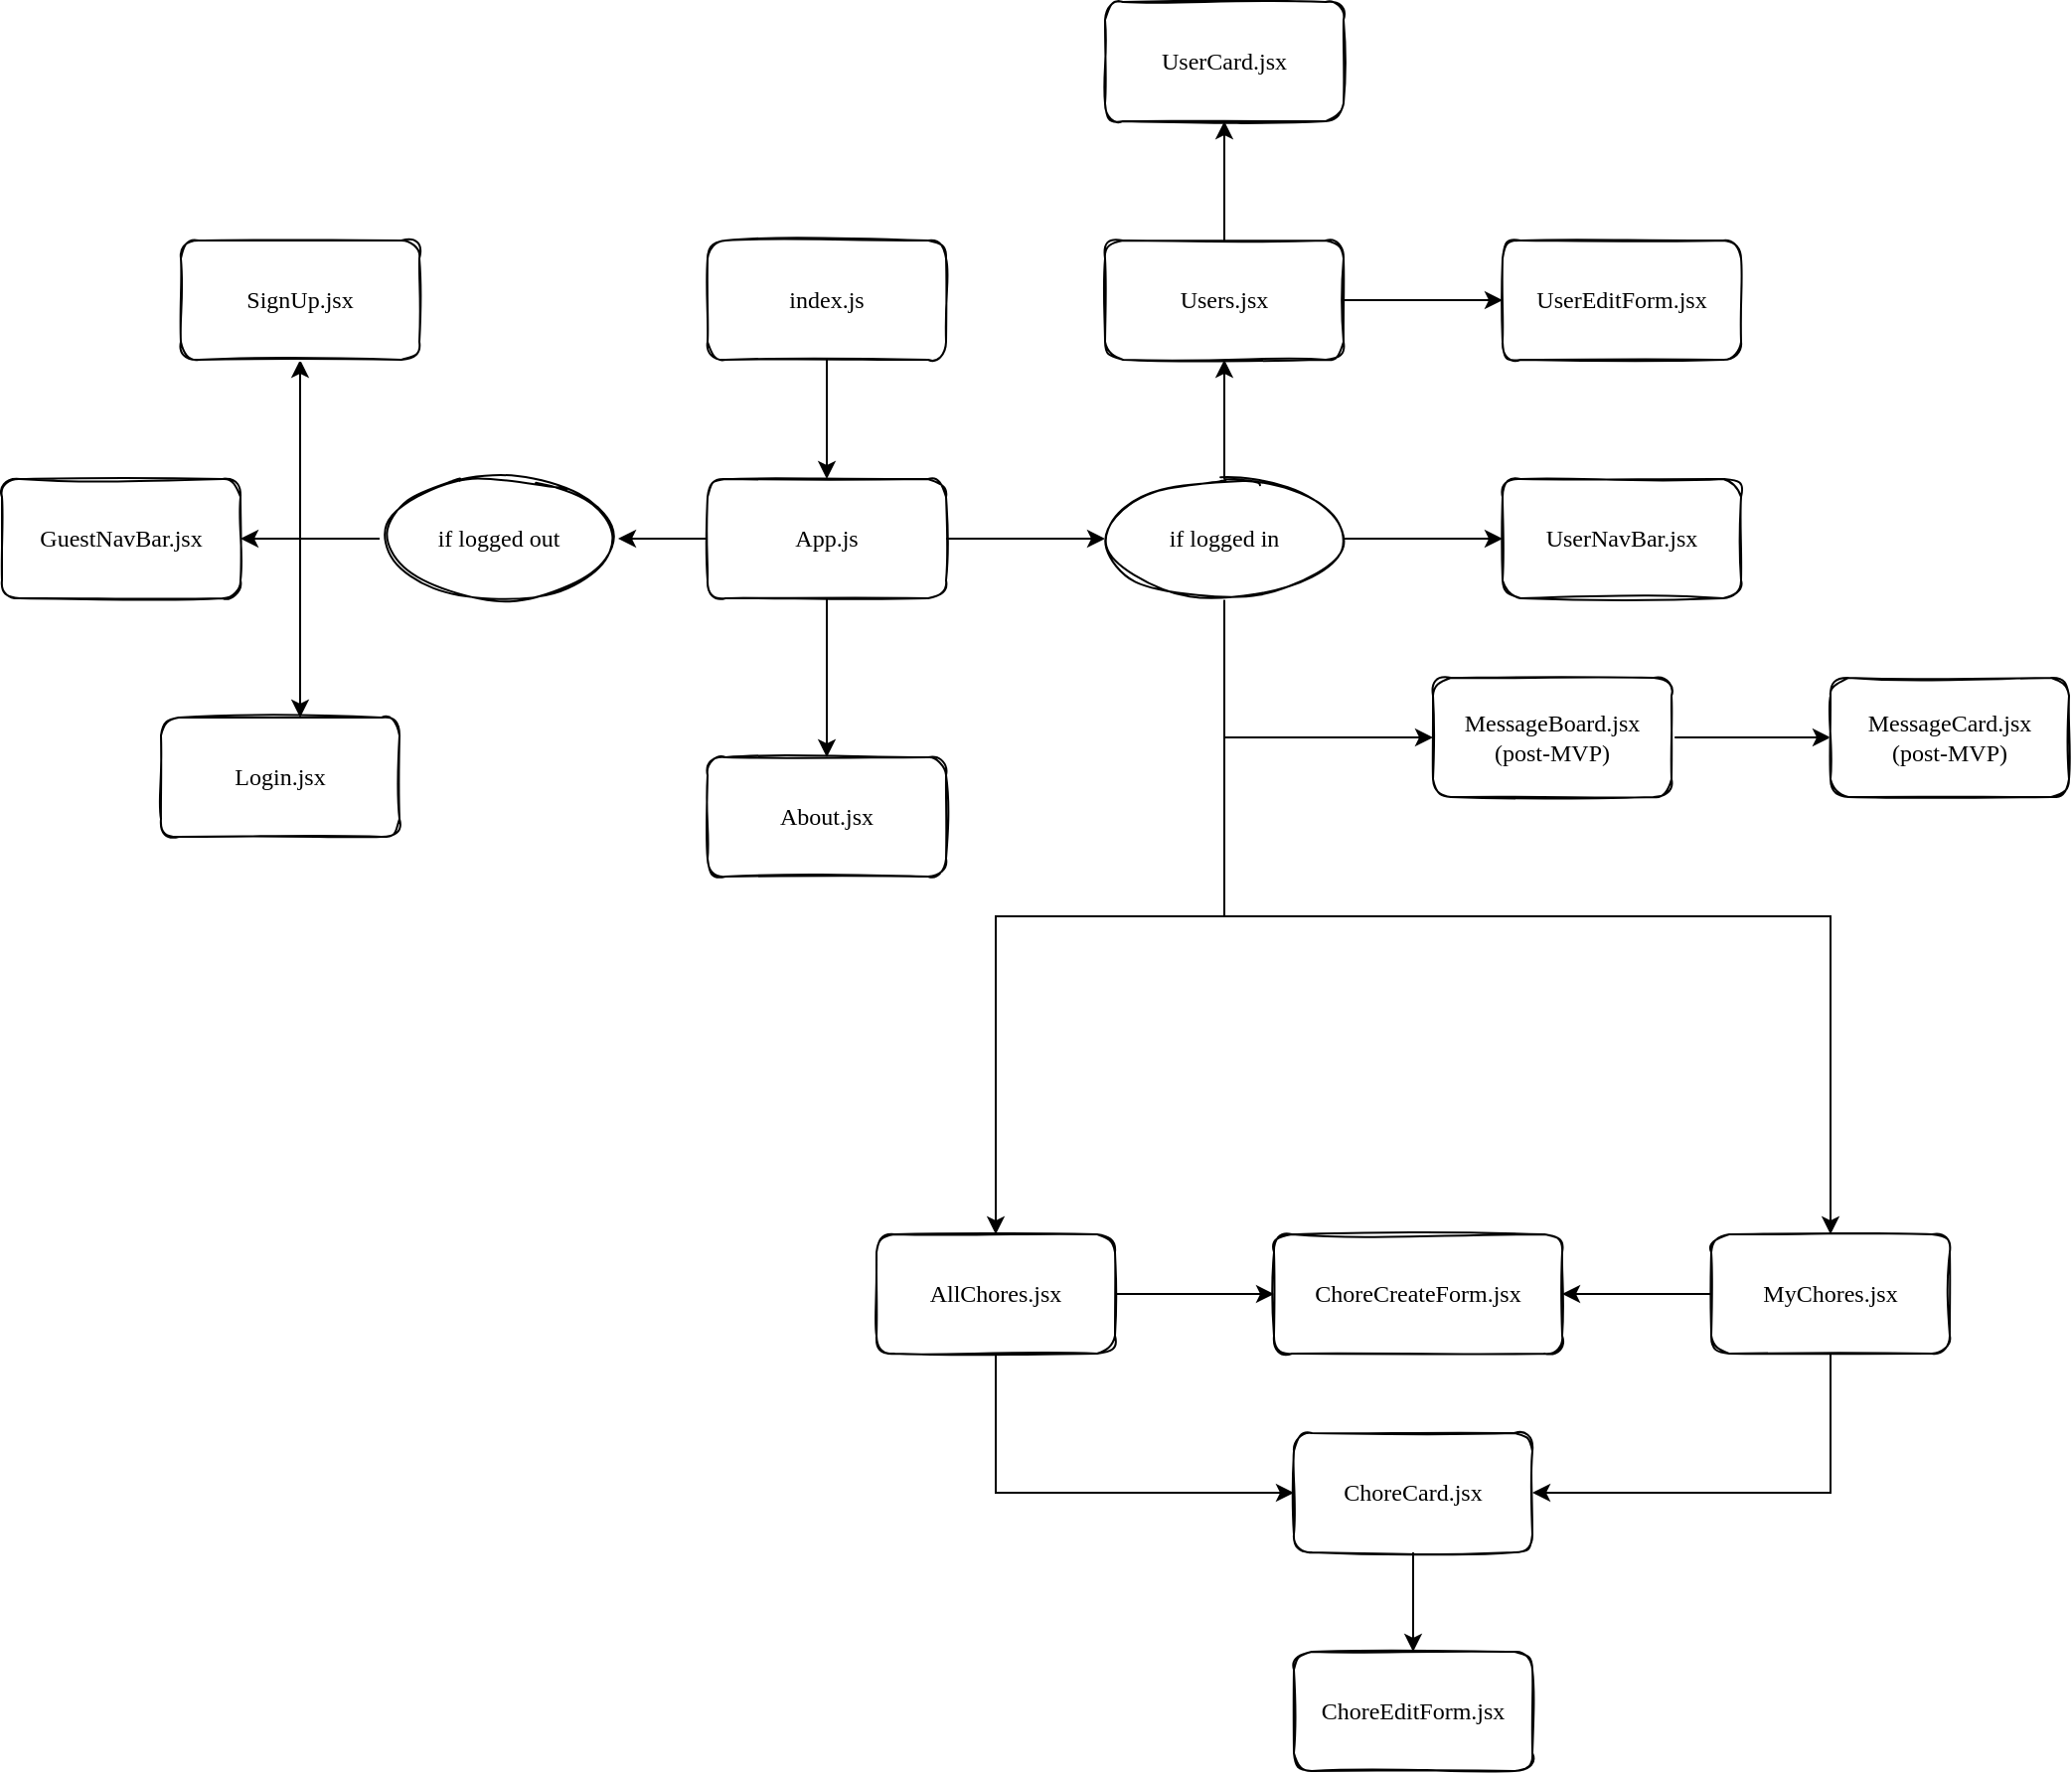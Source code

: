 <mxfile version="16.4.7" type="device"><diagram id="cOIYiqj9oKA15FfcFj9o" name="Page-1"><mxGraphModel dx="2478" dy="909" grid="1" gridSize="10" guides="1" tooltips="1" connect="1" arrows="1" fold="1" page="1" pageScale="1" pageWidth="850" pageHeight="1100" math="0" shadow="0"><root><mxCell id="0"/><mxCell id="1" parent="0"/><mxCell id="Kqs7fXENg0E2DFKlGv2c-4" value="" style="edgeStyle=orthogonalEdgeStyle;rounded=0;orthogonalLoop=1;jettySize=auto;html=1;fontFamily=Comic Sans MS;" parent="1" source="0wpUiW0XcI1kVTgKBtFP-8" target="Kqs7fXENg0E2DFKlGv2c-3" edge="1"><mxGeometry relative="1" as="geometry"><Array as="points"><mxPoint x="-690" y="280"/><mxPoint x="-690" y="420"/><mxPoint x="-650" y="420"/></Array></mxGeometry></mxCell><mxCell id="0wpUiW0XcI1kVTgKBtFP-6" value="" style="edgeStyle=orthogonalEdgeStyle;rounded=0;orthogonalLoop=1;jettySize=auto;html=1;exitX=0;exitY=0.5;exitDx=0;exitDy=0;" edge="1" parent="1" source="0wpUiW0XcI1kVTgKBtFP-8" target="0wpUiW0XcI1kVTgKBtFP-5"><mxGeometry relative="1" as="geometry"><Array as="points"/></mxGeometry></mxCell><mxCell id="0wpUiW0XcI1kVTgKBtFP-9" value="" style="edgeStyle=orthogonalEdgeStyle;rounded=0;orthogonalLoop=1;jettySize=auto;html=1;" edge="1" parent="1" source="Kqs7fXENg0E2DFKlGv2c-1" target="0wpUiW0XcI1kVTgKBtFP-8"><mxGeometry relative="1" as="geometry"/></mxCell><mxCell id="0wpUiW0XcI1kVTgKBtFP-11" value="" style="edgeStyle=orthogonalEdgeStyle;rounded=0;orthogonalLoop=1;jettySize=auto;html=1;fontFamily=Comic Sans MS;" edge="1" parent="1" source="Kqs7fXENg0E2DFKlGv2c-1" target="0wpUiW0XcI1kVTgKBtFP-10"><mxGeometry relative="1" as="geometry"/></mxCell><mxCell id="0wpUiW0XcI1kVTgKBtFP-13" value="" style="edgeStyle=orthogonalEdgeStyle;rounded=0;orthogonalLoop=1;jettySize=auto;html=1;fontFamily=Comic Sans MS;" edge="1" parent="1" source="Kqs7fXENg0E2DFKlGv2c-1" target="0wpUiW0XcI1kVTgKBtFP-12"><mxGeometry relative="1" as="geometry"/></mxCell><mxCell id="Kqs7fXENg0E2DFKlGv2c-1" value="App.js" style="rounded=1;whiteSpace=wrap;html=1;sketch=1;fontFamily=Comic Sans MS;" parent="1" vertex="1"><mxGeometry x="-485" y="250" width="120" height="60" as="geometry"/></mxCell><mxCell id="Kqs7fXENg0E2DFKlGv2c-3" value="Login.jsx" style="rounded=1;whiteSpace=wrap;html=1;sketch=1;fontFamily=Comic Sans MS;" parent="1" vertex="1"><mxGeometry x="-760" y="370" width="120" height="60" as="geometry"/></mxCell><mxCell id="0wpUiW0XcI1kVTgKBtFP-4" value="" style="edgeStyle=orthogonalEdgeStyle;rounded=0;orthogonalLoop=1;jettySize=auto;html=1;" edge="1" parent="1" source="0wpUiW0XcI1kVTgKBtFP-3" target="Kqs7fXENg0E2DFKlGv2c-1"><mxGeometry relative="1" as="geometry"/></mxCell><mxCell id="0wpUiW0XcI1kVTgKBtFP-3" value="index.js" style="rounded=1;whiteSpace=wrap;html=1;sketch=1;glass=0;shadow=0;fontFamily=Comic Sans MS;" vertex="1" parent="1"><mxGeometry x="-485" y="130" width="120" height="60" as="geometry"/></mxCell><mxCell id="0wpUiW0XcI1kVTgKBtFP-5" value="SignUp.jsx" style="rounded=1;whiteSpace=wrap;html=1;sketch=1;fontFamily=Comic Sans MS;" vertex="1" parent="1"><mxGeometry x="-750" y="130" width="120" height="60" as="geometry"/></mxCell><mxCell id="0wpUiW0XcI1kVTgKBtFP-19" value="" style="edgeStyle=orthogonalEdgeStyle;rounded=0;orthogonalLoop=1;jettySize=auto;html=1;fontFamily=Comic Sans MS;" edge="1" parent="1" source="0wpUiW0XcI1kVTgKBtFP-8" target="0wpUiW0XcI1kVTgKBtFP-18"><mxGeometry relative="1" as="geometry"/></mxCell><mxCell id="0wpUiW0XcI1kVTgKBtFP-8" value="if logged out" style="ellipse;whiteSpace=wrap;html=1;fontFamily=Comic Sans MS;rounded=1;sketch=1;" vertex="1" parent="1"><mxGeometry x="-650" y="250" width="120" height="60" as="geometry"/></mxCell><mxCell id="0wpUiW0XcI1kVTgKBtFP-10" value="About.jsx" style="rounded=1;whiteSpace=wrap;html=1;sketch=1;fontFamily=Comic Sans MS;" vertex="1" parent="1"><mxGeometry x="-485" y="390" width="120" height="60" as="geometry"/></mxCell><mxCell id="0wpUiW0XcI1kVTgKBtFP-15" value="" style="edgeStyle=orthogonalEdgeStyle;rounded=0;orthogonalLoop=1;jettySize=auto;html=1;fontFamily=Comic Sans MS;" edge="1" parent="1" source="0wpUiW0XcI1kVTgKBtFP-12" target="0wpUiW0XcI1kVTgKBtFP-14"><mxGeometry relative="1" as="geometry"/></mxCell><mxCell id="0wpUiW0XcI1kVTgKBtFP-21" value="" style="edgeStyle=orthogonalEdgeStyle;rounded=0;orthogonalLoop=1;jettySize=auto;html=1;fontFamily=Comic Sans MS;" edge="1" parent="1" source="0wpUiW0XcI1kVTgKBtFP-12" target="0wpUiW0XcI1kVTgKBtFP-20"><mxGeometry relative="1" as="geometry"/></mxCell><mxCell id="0wpUiW0XcI1kVTgKBtFP-23" value="" style="edgeStyle=orthogonalEdgeStyle;rounded=0;orthogonalLoop=1;jettySize=auto;html=1;fontFamily=Comic Sans MS;" edge="1" parent="1" source="0wpUiW0XcI1kVTgKBtFP-12" target="0wpUiW0XcI1kVTgKBtFP-22"><mxGeometry relative="1" as="geometry"/></mxCell><mxCell id="0wpUiW0XcI1kVTgKBtFP-33" value="" style="edgeStyle=orthogonalEdgeStyle;rounded=0;orthogonalLoop=1;jettySize=auto;html=1;fontFamily=Comic Sans MS;" edge="1" parent="1" source="0wpUiW0XcI1kVTgKBtFP-12" target="0wpUiW0XcI1kVTgKBtFP-32"><mxGeometry relative="1" as="geometry"><Array as="points"><mxPoint x="-225" y="380"/></Array></mxGeometry></mxCell><mxCell id="0wpUiW0XcI1kVTgKBtFP-37" value="" style="edgeStyle=orthogonalEdgeStyle;rounded=0;orthogonalLoop=1;jettySize=auto;html=1;fontFamily=Comic Sans MS;" edge="1" parent="1" source="0wpUiW0XcI1kVTgKBtFP-12" target="0wpUiW0XcI1kVTgKBtFP-36"><mxGeometry relative="1" as="geometry"><Array as="points"><mxPoint x="-225" y="470"/><mxPoint x="80" y="470"/></Array></mxGeometry></mxCell><mxCell id="0wpUiW0XcI1kVTgKBtFP-12" value="if logged in" style="ellipse;whiteSpace=wrap;html=1;fontFamily=Comic Sans MS;rounded=1;sketch=1;" vertex="1" parent="1"><mxGeometry x="-285" y="250" width="120" height="60" as="geometry"/></mxCell><mxCell id="0wpUiW0XcI1kVTgKBtFP-17" value="" style="edgeStyle=orthogonalEdgeStyle;rounded=0;orthogonalLoop=1;jettySize=auto;html=1;fontFamily=Comic Sans MS;" edge="1" parent="1" source="0wpUiW0XcI1kVTgKBtFP-14" target="0wpUiW0XcI1kVTgKBtFP-16"><mxGeometry relative="1" as="geometry"><Array as="points"><mxPoint x="-340" y="760"/></Array></mxGeometry></mxCell><mxCell id="0wpUiW0XcI1kVTgKBtFP-29" value="" style="edgeStyle=orthogonalEdgeStyle;rounded=0;orthogonalLoop=1;jettySize=auto;html=1;fontFamily=Comic Sans MS;" edge="1" parent="1" source="0wpUiW0XcI1kVTgKBtFP-14" target="0wpUiW0XcI1kVTgKBtFP-28"><mxGeometry relative="1" as="geometry"/></mxCell><mxCell id="0wpUiW0XcI1kVTgKBtFP-14" value="AllChores.jsx" style="whiteSpace=wrap;html=1;fontFamily=Comic Sans MS;rounded=1;sketch=1;" vertex="1" parent="1"><mxGeometry x="-400" y="630" width="120" height="60" as="geometry"/></mxCell><mxCell id="0wpUiW0XcI1kVTgKBtFP-31" value="" style="edgeStyle=orthogonalEdgeStyle;rounded=0;orthogonalLoop=1;jettySize=auto;html=1;fontFamily=Comic Sans MS;" edge="1" parent="1" source="0wpUiW0XcI1kVTgKBtFP-16" target="0wpUiW0XcI1kVTgKBtFP-30"><mxGeometry relative="1" as="geometry"/></mxCell><mxCell id="0wpUiW0XcI1kVTgKBtFP-16" value="ChoreCard.jsx" style="whiteSpace=wrap;html=1;fontFamily=Comic Sans MS;rounded=1;sketch=1;" vertex="1" parent="1"><mxGeometry x="-190" y="730" width="120" height="60" as="geometry"/></mxCell><mxCell id="0wpUiW0XcI1kVTgKBtFP-18" value="GuestNavBar.jsx" style="whiteSpace=wrap;html=1;fontFamily=Comic Sans MS;rounded=1;sketch=1;" vertex="1" parent="1"><mxGeometry x="-840" y="250" width="120" height="60" as="geometry"/></mxCell><mxCell id="0wpUiW0XcI1kVTgKBtFP-20" value="UserNavBar.jsx" style="whiteSpace=wrap;html=1;fontFamily=Comic Sans MS;rounded=1;sketch=1;" vertex="1" parent="1"><mxGeometry x="-85" y="250" width="120" height="60" as="geometry"/></mxCell><mxCell id="0wpUiW0XcI1kVTgKBtFP-25" value="" style="edgeStyle=orthogonalEdgeStyle;rounded=0;orthogonalLoop=1;jettySize=auto;html=1;fontFamily=Comic Sans MS;" edge="1" parent="1" source="0wpUiW0XcI1kVTgKBtFP-22" target="0wpUiW0XcI1kVTgKBtFP-24"><mxGeometry relative="1" as="geometry"/></mxCell><mxCell id="0wpUiW0XcI1kVTgKBtFP-27" value="" style="edgeStyle=orthogonalEdgeStyle;rounded=0;orthogonalLoop=1;jettySize=auto;html=1;fontFamily=Comic Sans MS;" edge="1" parent="1" source="0wpUiW0XcI1kVTgKBtFP-22" target="0wpUiW0XcI1kVTgKBtFP-26"><mxGeometry relative="1" as="geometry"/></mxCell><mxCell id="0wpUiW0XcI1kVTgKBtFP-22" value="Users.jsx" style="whiteSpace=wrap;html=1;fontFamily=Comic Sans MS;rounded=1;sketch=1;" vertex="1" parent="1"><mxGeometry x="-285" y="130" width="120" height="60" as="geometry"/></mxCell><mxCell id="0wpUiW0XcI1kVTgKBtFP-24" value="UserCard.jsx" style="whiteSpace=wrap;html=1;fontFamily=Comic Sans MS;rounded=1;sketch=1;" vertex="1" parent="1"><mxGeometry x="-285" y="10" width="120" height="60" as="geometry"/></mxCell><mxCell id="0wpUiW0XcI1kVTgKBtFP-26" value="UserEditForm.jsx" style="whiteSpace=wrap;html=1;fontFamily=Comic Sans MS;rounded=1;sketch=1;" vertex="1" parent="1"><mxGeometry x="-85" y="130" width="120" height="60" as="geometry"/></mxCell><mxCell id="0wpUiW0XcI1kVTgKBtFP-28" value="ChoreCreateForm.jsx" style="whiteSpace=wrap;html=1;fontFamily=Comic Sans MS;rounded=1;sketch=1;" vertex="1" parent="1"><mxGeometry x="-200" y="630" width="145" height="60" as="geometry"/></mxCell><mxCell id="0wpUiW0XcI1kVTgKBtFP-30" value="ChoreEditForm.jsx" style="whiteSpace=wrap;html=1;fontFamily=Comic Sans MS;rounded=1;sketch=1;" vertex="1" parent="1"><mxGeometry x="-190" y="840" width="120" height="60" as="geometry"/></mxCell><mxCell id="0wpUiW0XcI1kVTgKBtFP-35" value="" style="edgeStyle=orthogonalEdgeStyle;rounded=0;orthogonalLoop=1;jettySize=auto;html=1;fontFamily=Comic Sans MS;" edge="1" parent="1" source="0wpUiW0XcI1kVTgKBtFP-32" target="0wpUiW0XcI1kVTgKBtFP-34"><mxGeometry relative="1" as="geometry"/></mxCell><mxCell id="0wpUiW0XcI1kVTgKBtFP-32" value="MessageBoard.jsx&lt;br&gt;(post-MVP)" style="whiteSpace=wrap;html=1;fontFamily=Comic Sans MS;rounded=1;sketch=1;" vertex="1" parent="1"><mxGeometry x="-120" y="350" width="120" height="60" as="geometry"/></mxCell><mxCell id="0wpUiW0XcI1kVTgKBtFP-34" value="MessageCard.jsx&lt;br&gt;(post-MVP)" style="whiteSpace=wrap;html=1;fontFamily=Comic Sans MS;rounded=1;sketch=1;" vertex="1" parent="1"><mxGeometry x="80" y="350" width="120" height="60" as="geometry"/></mxCell><mxCell id="0wpUiW0XcI1kVTgKBtFP-39" value="" style="edgeStyle=orthogonalEdgeStyle;rounded=0;orthogonalLoop=1;jettySize=auto;html=1;fontFamily=Comic Sans MS;entryX=1;entryY=0.5;entryDx=0;entryDy=0;" edge="1" parent="1" source="0wpUiW0XcI1kVTgKBtFP-36" target="0wpUiW0XcI1kVTgKBtFP-28"><mxGeometry relative="1" as="geometry"><mxPoint x="-50" y="660" as="targetPoint"/></mxGeometry></mxCell><mxCell id="0wpUiW0XcI1kVTgKBtFP-43" value="" style="edgeStyle=orthogonalEdgeStyle;rounded=0;orthogonalLoop=1;jettySize=auto;html=1;fontFamily=Comic Sans MS;entryX=1;entryY=0.5;entryDx=0;entryDy=0;" edge="1" parent="1" source="0wpUiW0XcI1kVTgKBtFP-36" target="0wpUiW0XcI1kVTgKBtFP-16"><mxGeometry relative="1" as="geometry"><mxPoint x="80" y="770" as="targetPoint"/><Array as="points"><mxPoint x="80" y="760"/></Array></mxGeometry></mxCell><mxCell id="0wpUiW0XcI1kVTgKBtFP-36" value="MyChores.jsx" style="whiteSpace=wrap;html=1;fontFamily=Comic Sans MS;rounded=1;sketch=1;" vertex="1" parent="1"><mxGeometry x="20" y="630" width="120" height="60" as="geometry"/></mxCell></root></mxGraphModel></diagram></mxfile>